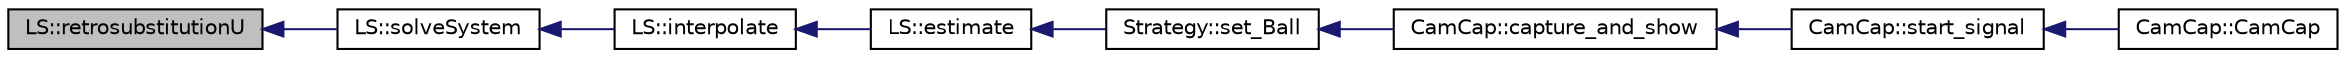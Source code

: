 digraph "LS::retrosubstitutionU"
{
 // INTERACTIVE_SVG=YES
  edge [fontname="Helvetica",fontsize="10",labelfontname="Helvetica",labelfontsize="10"];
  node [fontname="Helvetica",fontsize="10",shape=record];
  rankdir="LR";
  Node118 [label="LS::retrosubstitutionU",height=0.2,width=0.4,color="black", fillcolor="grey75", style="filled", fontcolor="black"];
  Node118 -> Node119 [dir="back",color="midnightblue",fontsize="10",style="solid",fontname="Helvetica"];
  Node119 [label="LS::solveSystem",height=0.2,width=0.4,color="black", fillcolor="white", style="filled",URL="$class_l_s.html#afa8644e9204234a188c3ea0269b4b039"];
  Node119 -> Node120 [dir="back",color="midnightblue",fontsize="10",style="solid",fontname="Helvetica"];
  Node120 [label="LS::interpolate",height=0.2,width=0.4,color="black", fillcolor="white", style="filled",URL="$class_l_s.html#a1657c109024e802aee886d293778079f"];
  Node120 -> Node121 [dir="back",color="midnightblue",fontsize="10",style="solid",fontname="Helvetica"];
  Node121 [label="LS::estimate",height=0.2,width=0.4,color="black", fillcolor="white", style="filled",URL="$class_l_s.html#a595c287e25fe0d0d51e7f06a80f8f991"];
  Node121 -> Node122 [dir="back",color="midnightblue",fontsize="10",style="solid",fontname="Helvetica"];
  Node122 [label="Strategy::set_Ball",height=0.2,width=0.4,color="black", fillcolor="white", style="filled",URL="$class_strategy.html#a7119e796ed0218f4e44418fea1efdf49"];
  Node122 -> Node123 [dir="back",color="midnightblue",fontsize="10",style="solid",fontname="Helvetica"];
  Node123 [label="CamCap::capture_and_show",height=0.2,width=0.4,color="black", fillcolor="white", style="filled",URL="$class_cam_cap.html#a87f384c5fec40a0ccfd7833347fec0df",tooltip="Captures camera frames and shows it in the interface. "];
  Node123 -> Node124 [dir="back",color="midnightblue",fontsize="10",style="solid",fontname="Helvetica"];
  Node124 [label="CamCap::start_signal",height=0.2,width=0.4,color="black", fillcolor="white", style="filled",URL="$class_cam_cap.html#ae676e6624dd821ad494a80e68a41e249",tooltip="Interface adjustments after &#39;start&#39; button is clicked. "];
  Node124 -> Node125 [dir="back",color="midnightblue",fontsize="10",style="solid",fontname="Helvetica"];
  Node125 [label="CamCap::CamCap",height=0.2,width=0.4,color="black", fillcolor="white", style="filled",URL="$class_cam_cap.html#afe0db98a5f72bc9b261dcb78e2840da6",tooltip="Constructor of a CamCap object. "];
}
